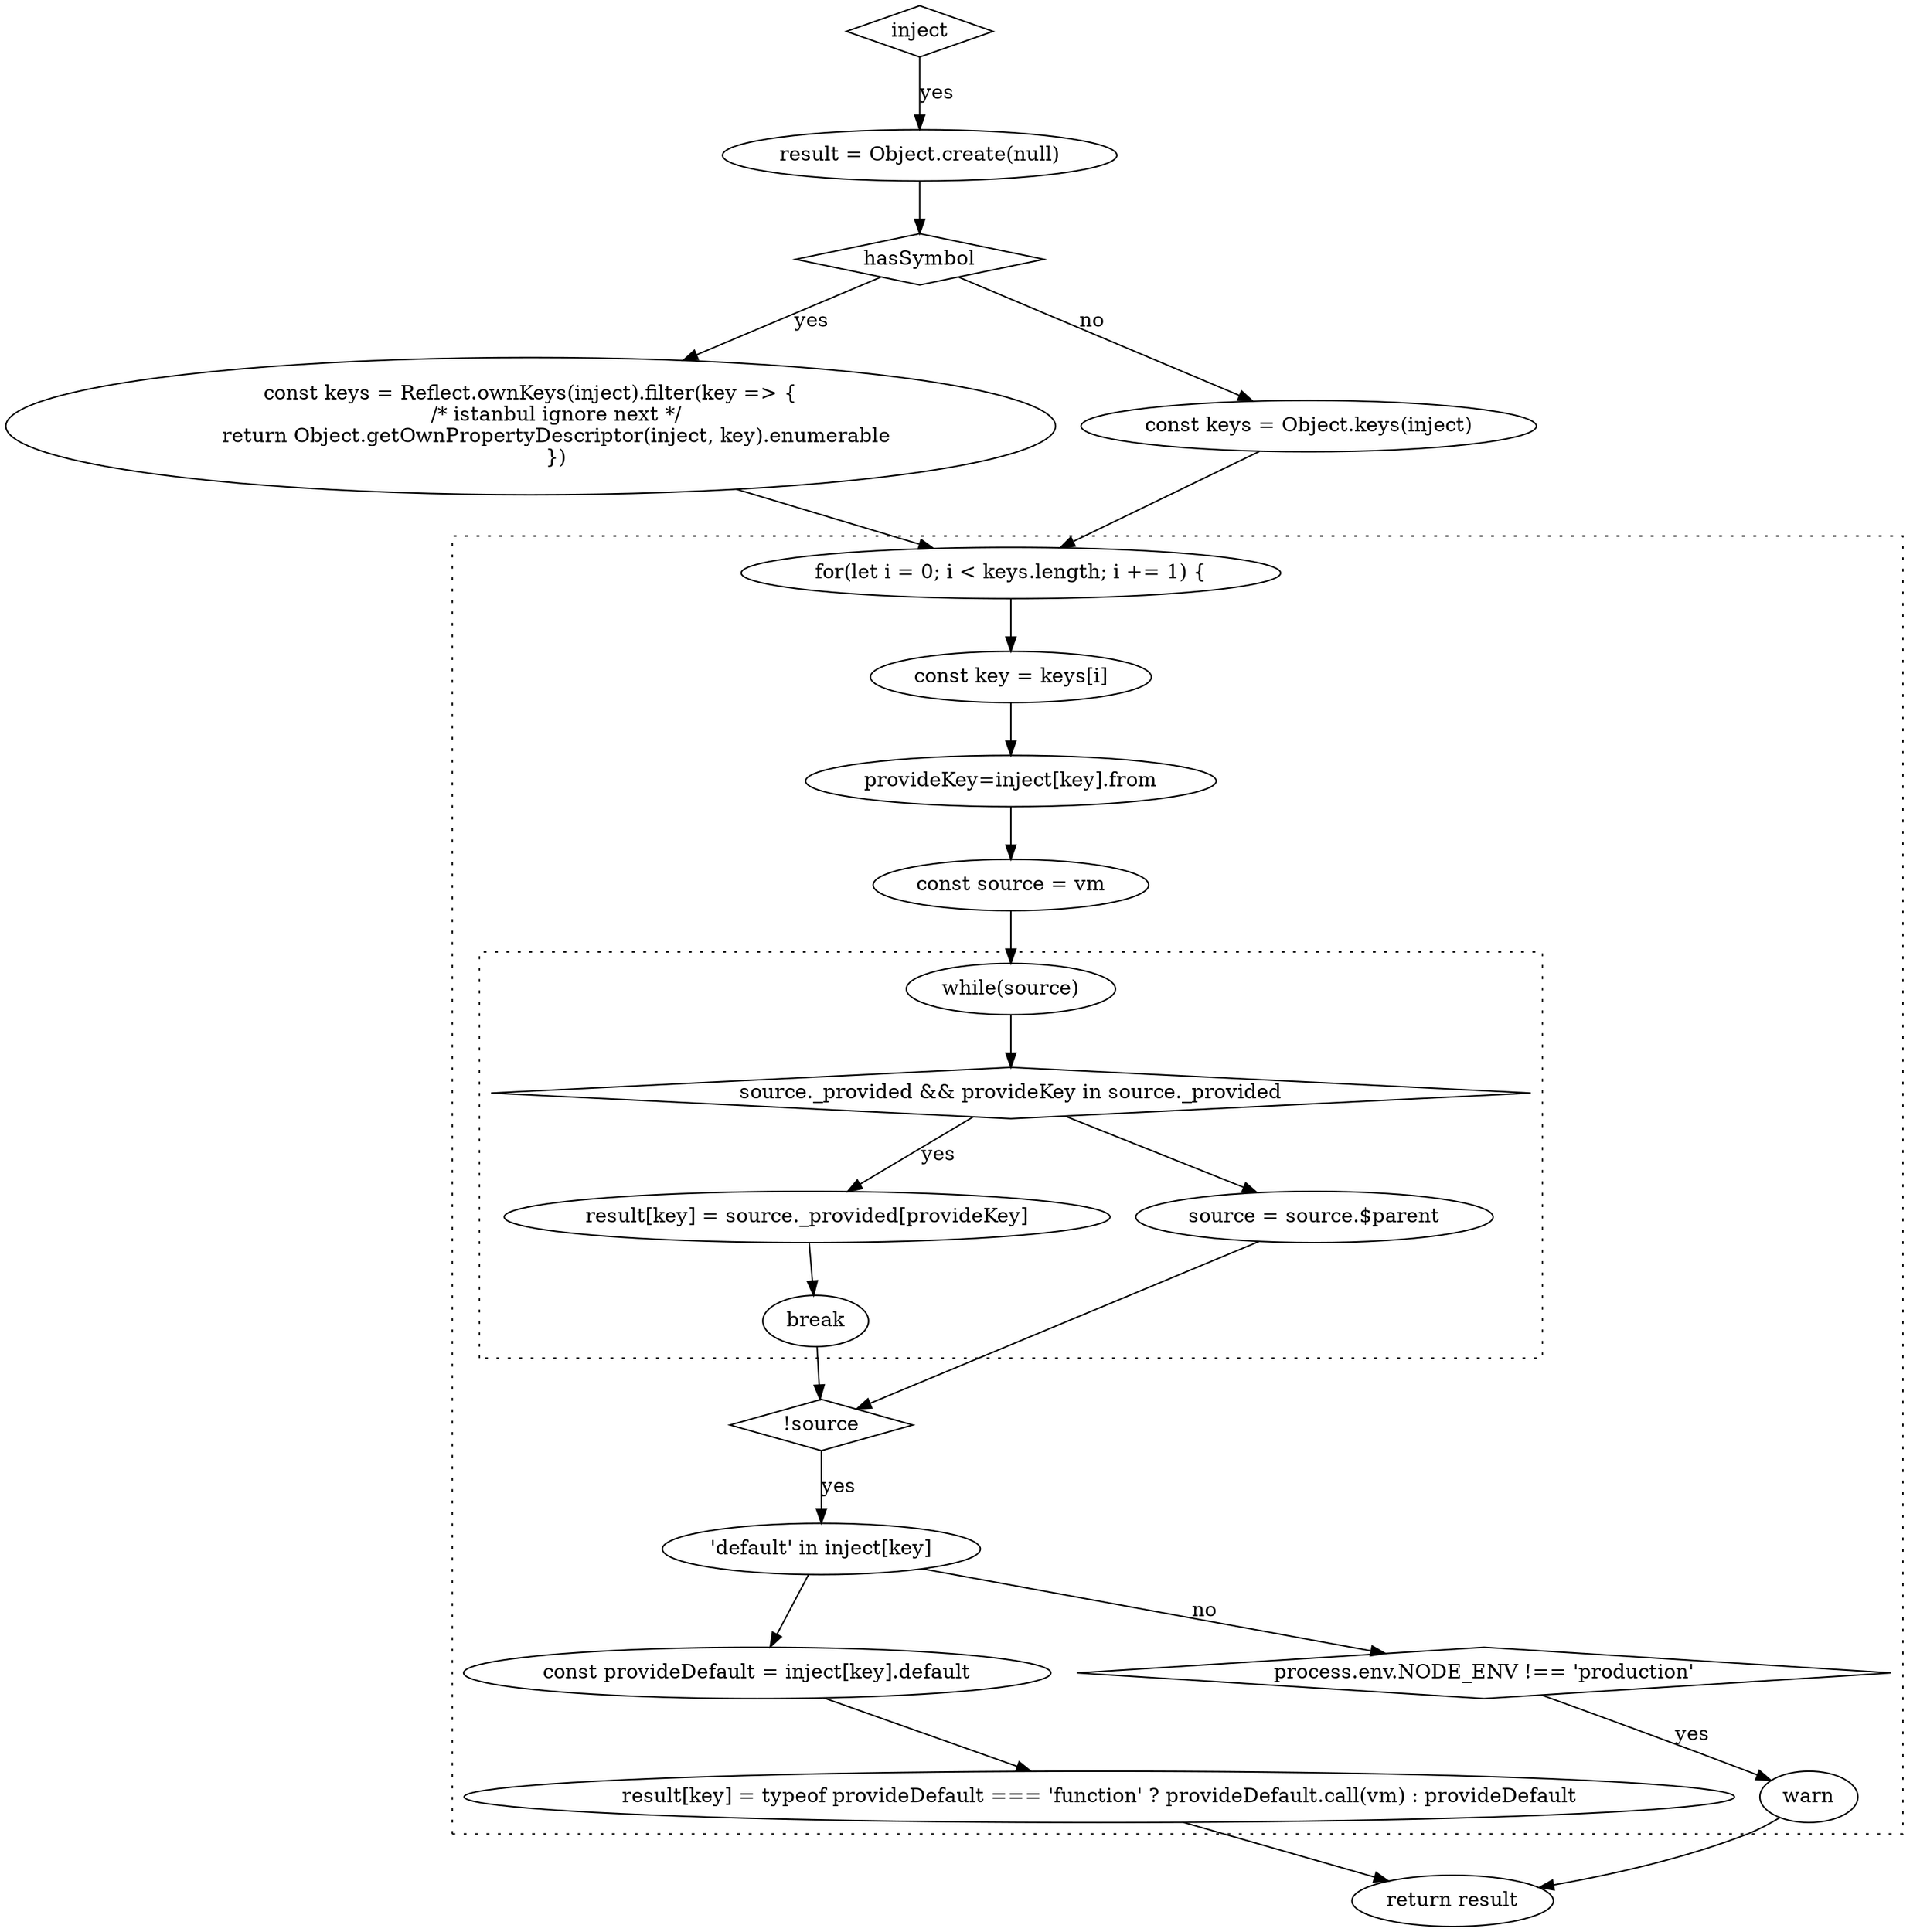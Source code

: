 digraph G {
    graph[
        style=dotted
        lable="function resolveRejection(inject, vm)"
    ]

    ifInject [
        label="inject"
        shape=diamond
    ]

    getNewResult [
        label="result = Object.create(null)"
    ]
    ifInject -> getNewResult [label="yes"]
    hasSymbol [
        label="hasSymbol"
        shape=diamond
    ]
    getNewResult -> hasSymbol
    resetKey0 [
        label="const keys = Reflect.ownKeys(inject).filter(key => {
        /* istanbul ignore next */
        return Object.getOwnPropertyDescriptor(inject, key).enumerable
        })"
    ]
    hasSymbol -> resetKey0 [label="yes"]
    resetKey1 [
        label="const keys = Object.keys(inject)"
    ]
    hasSymbol -> resetKey1 [label="no"]
    resetKey1 -> walkKeys
    resetKey0 -> walkKeys
    subgraph cluster_walk {
        graph[
            label=""
            style=dotted
        ]
        walkKeys [
            label="for(let i = 0; i < keys.length; i += 1) {"
        ]
        varKey [
            label="const key = keys[i]"
        ]
        walkKeys -> varKey
        getProvideKey [
            label="provideKey=inject[key].from"
        ]
        varKey -> getProvideKey

        varSource [
            label="const source = vm"
        ]

        getProvideKey -> varSource
        varSource -> walkSource
        subgraph cluster_walkSource {
            graph[style=dotted]

            walkSource [
                label="while(source)"
            ]
            inProvided [
                label="source._provided && provideKey in source._provided"
                shape=diamond
            ]
            walkSource -> inProvided
            setResult [
                label="result[key] = source._provided[provideKey]"
            ]
            inProvided -> setResult [label="yes"]
            end [
                label="break"
            ]
            setResult -> end
            resetSource [
                label="source = source.$parent"
            ]
            inProvided -> resetSource
        }
        notSource [
            label="!source"
            shape=diamond
        ]
        end -> notSource
        resetSource -> notSource
        hasDefault [
            label="'default' in inject[key]"
        ]
        notSource -> hasDefault [label="yes"]
        varProvideDefault [
            label="const provideDefault = inject[key].default"
        ]
        hasDefault -> varProvideDefault
        resetResult1 [
            label="result[key] = typeof provideDefault === 'function' ? provideDefault.call(vm) : provideDefault"
        ]
        varProvideDefault -> resetResult1
        notProduction [
            label="process.env.NODE_ENV !== 'production'"
            shape=diamond
        ]
        hasDefault -> notProduction [label="no"]
        notProduction -> warn [label="yes"]

    }
    warn -> returnReuslt
    resetResult1 -> returnReuslt
    returnReuslt [
        label="return result"
    ]
}